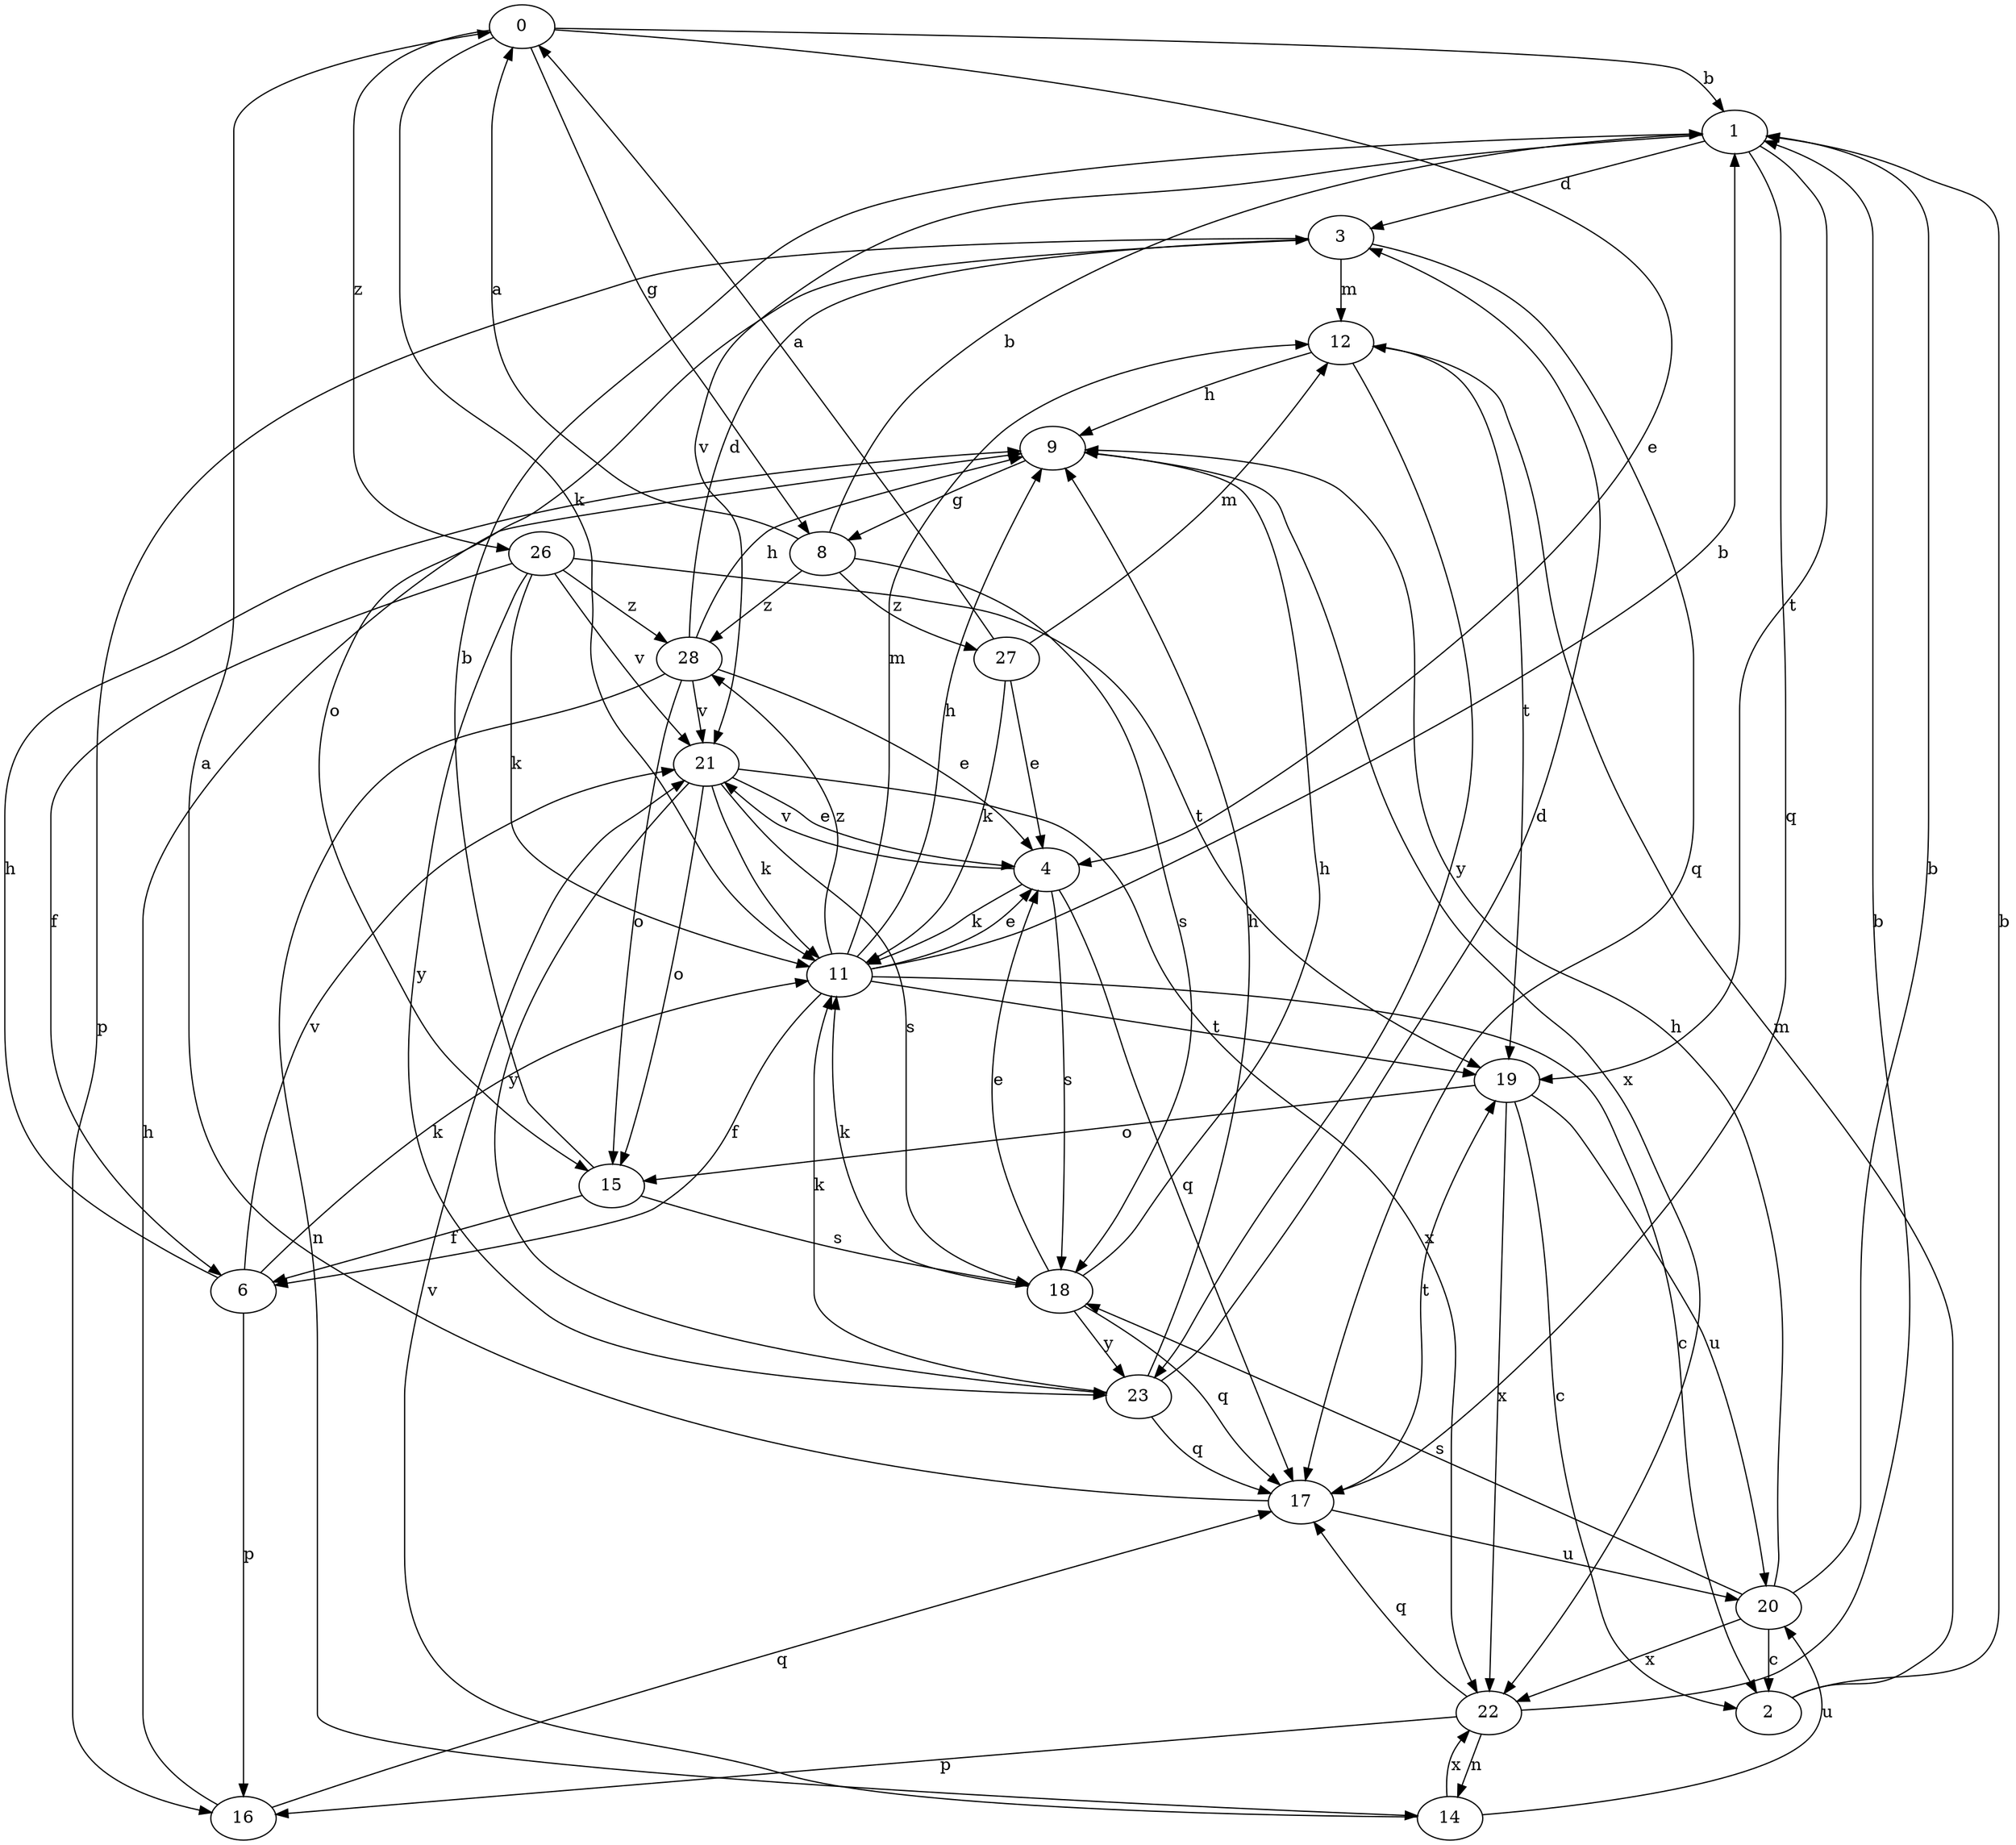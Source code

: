 strict digraph  {
0;
1;
2;
3;
4;
6;
8;
9;
11;
12;
14;
15;
16;
17;
18;
19;
20;
21;
22;
23;
26;
27;
28;
0 -> 1  [label=b];
0 -> 4  [label=e];
0 -> 8  [label=g];
0 -> 11  [label=k];
0 -> 26  [label=z];
1 -> 3  [label=d];
1 -> 17  [label=q];
1 -> 19  [label=t];
1 -> 21  [label=v];
2 -> 1  [label=b];
2 -> 12  [label=m];
3 -> 12  [label=m];
3 -> 15  [label=o];
3 -> 16  [label=p];
3 -> 17  [label=q];
4 -> 11  [label=k];
4 -> 17  [label=q];
4 -> 18  [label=s];
4 -> 21  [label=v];
6 -> 9  [label=h];
6 -> 11  [label=k];
6 -> 16  [label=p];
6 -> 21  [label=v];
8 -> 0  [label=a];
8 -> 1  [label=b];
8 -> 18  [label=s];
8 -> 27  [label=z];
8 -> 28  [label=z];
9 -> 8  [label=g];
9 -> 22  [label=x];
11 -> 1  [label=b];
11 -> 2  [label=c];
11 -> 4  [label=e];
11 -> 6  [label=f];
11 -> 9  [label=h];
11 -> 12  [label=m];
11 -> 19  [label=t];
11 -> 28  [label=z];
12 -> 9  [label=h];
12 -> 19  [label=t];
12 -> 23  [label=y];
14 -> 20  [label=u];
14 -> 21  [label=v];
14 -> 22  [label=x];
15 -> 1  [label=b];
15 -> 6  [label=f];
15 -> 18  [label=s];
16 -> 9  [label=h];
16 -> 17  [label=q];
17 -> 0  [label=a];
17 -> 19  [label=t];
17 -> 20  [label=u];
18 -> 4  [label=e];
18 -> 9  [label=h];
18 -> 11  [label=k];
18 -> 17  [label=q];
18 -> 23  [label=y];
19 -> 2  [label=c];
19 -> 15  [label=o];
19 -> 20  [label=u];
19 -> 22  [label=x];
20 -> 1  [label=b];
20 -> 2  [label=c];
20 -> 9  [label=h];
20 -> 18  [label=s];
20 -> 22  [label=x];
21 -> 4  [label=e];
21 -> 11  [label=k];
21 -> 15  [label=o];
21 -> 18  [label=s];
21 -> 22  [label=x];
21 -> 23  [label=y];
22 -> 1  [label=b];
22 -> 14  [label=n];
22 -> 16  [label=p];
22 -> 17  [label=q];
23 -> 3  [label=d];
23 -> 9  [label=h];
23 -> 11  [label=k];
23 -> 17  [label=q];
26 -> 6  [label=f];
26 -> 11  [label=k];
26 -> 19  [label=t];
26 -> 21  [label=v];
26 -> 23  [label=y];
26 -> 28  [label=z];
27 -> 0  [label=a];
27 -> 4  [label=e];
27 -> 11  [label=k];
27 -> 12  [label=m];
28 -> 3  [label=d];
28 -> 4  [label=e];
28 -> 9  [label=h];
28 -> 14  [label=n];
28 -> 15  [label=o];
28 -> 21  [label=v];
}
